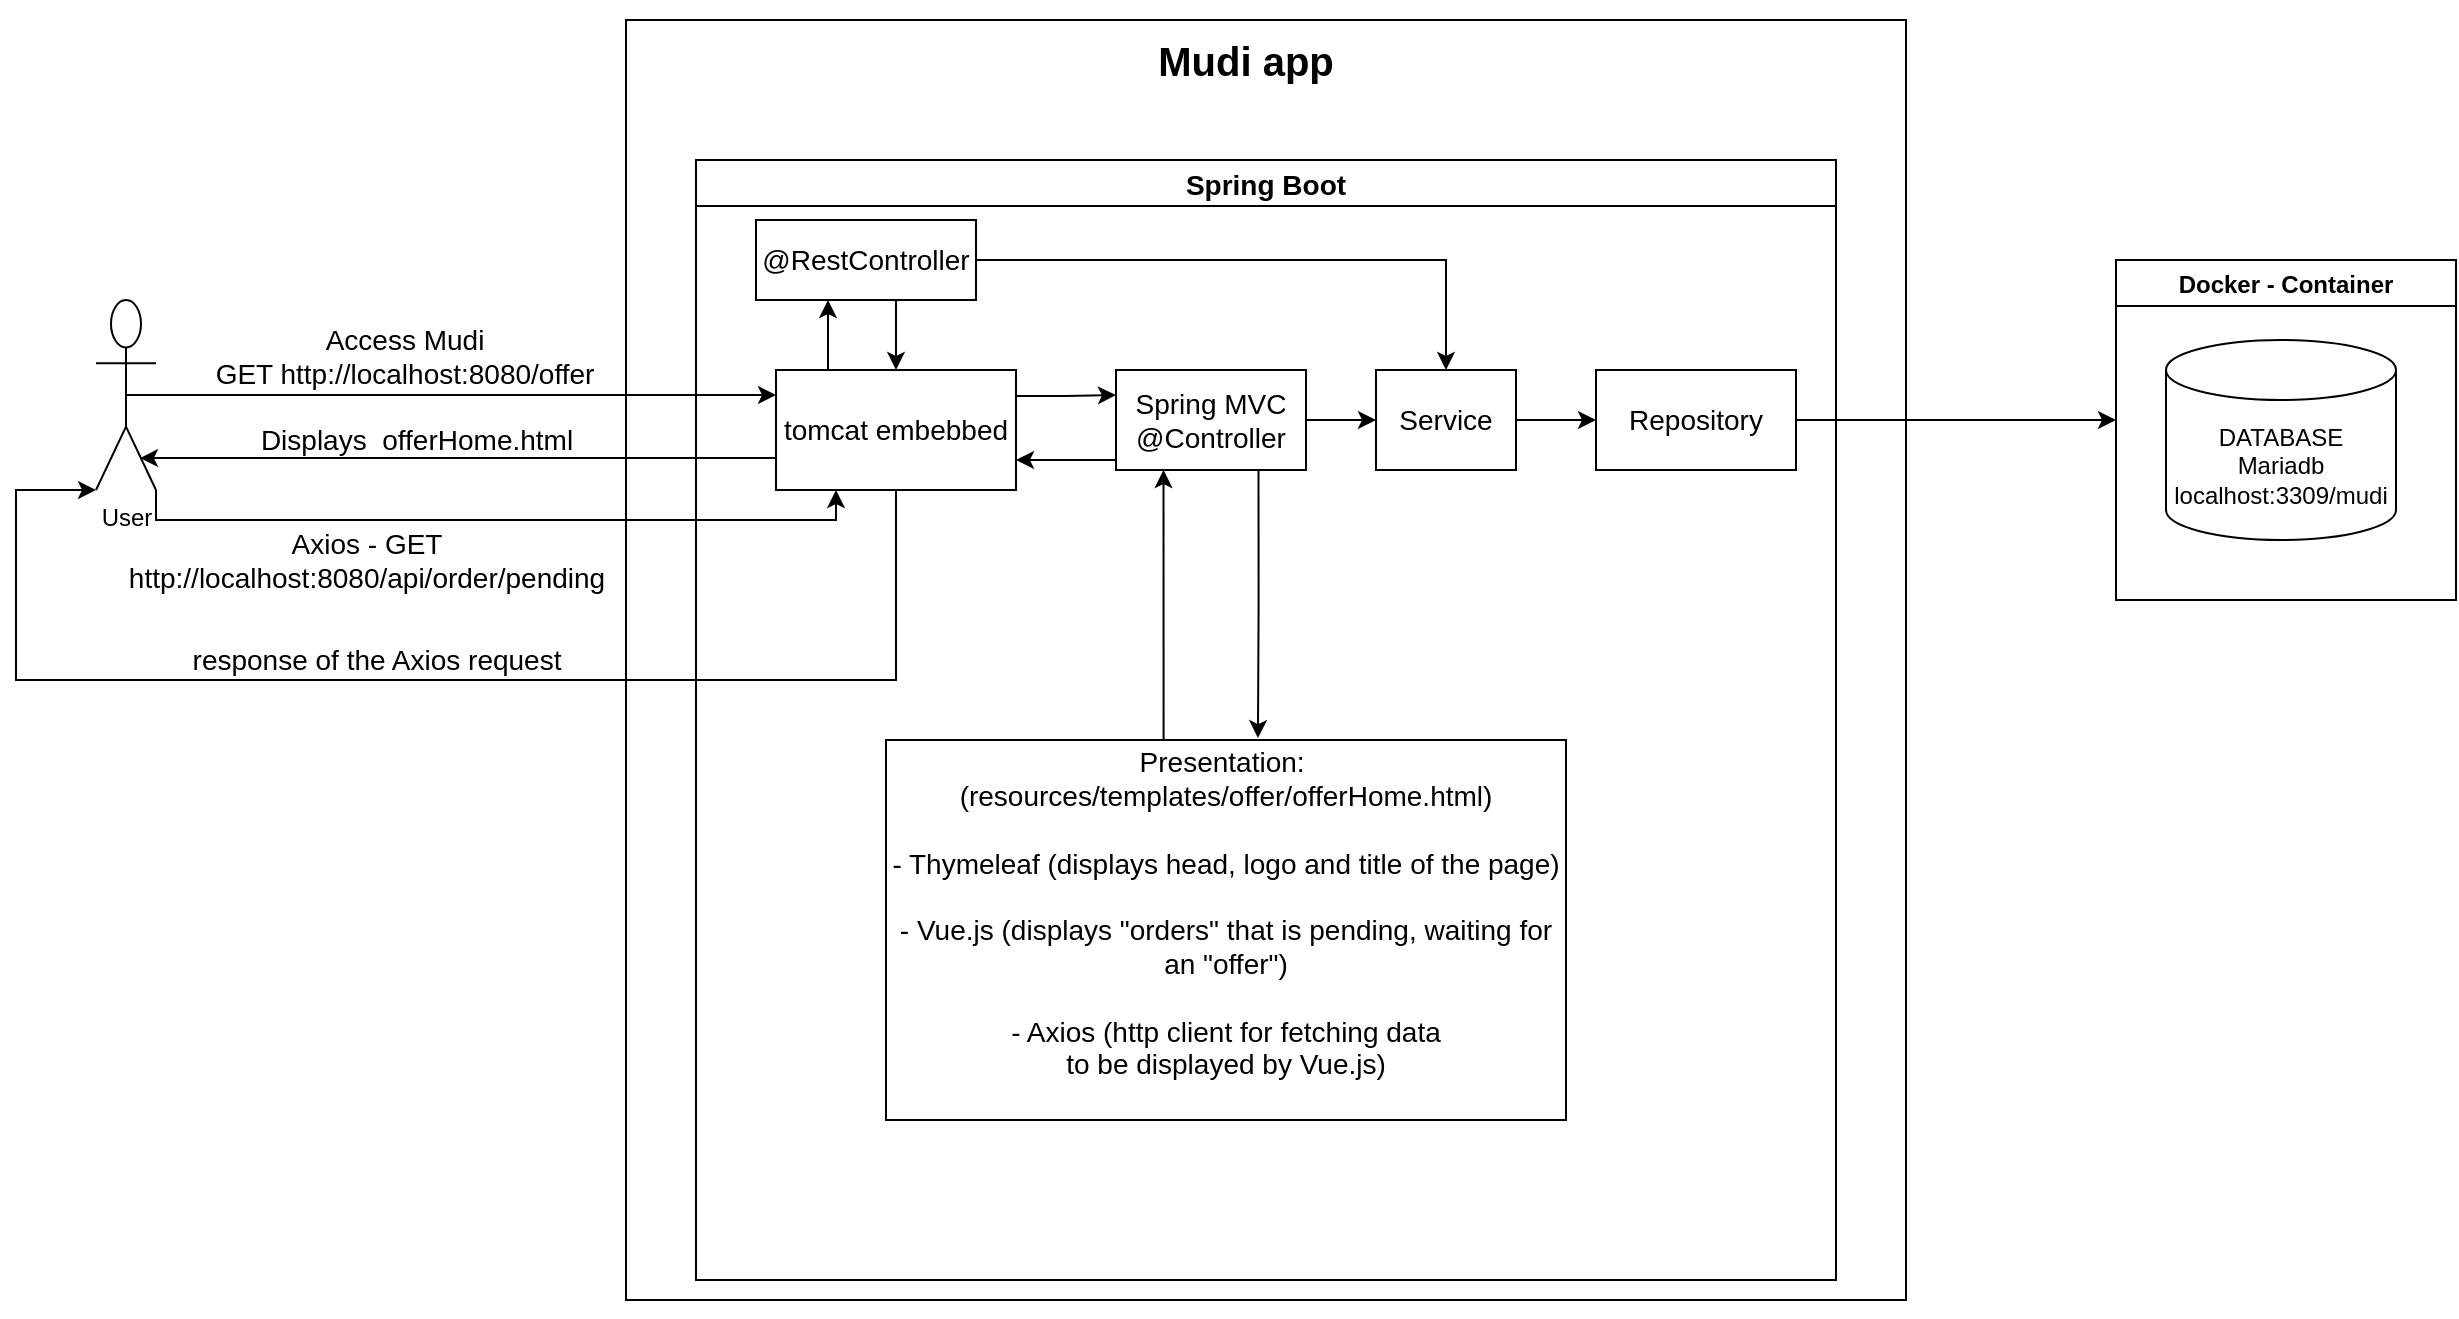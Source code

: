 <mxfile version="15.7.0" type="device"><diagram id="0HHaxZ_ySV9KGSNPSFyi" name="Page-1"><mxGraphModel dx="2408" dy="623" grid="1" gridSize="10" guides="1" tooltips="1" connect="1" arrows="1" fold="1" page="1" pageScale="1" pageWidth="850" pageHeight="1100" math="0" shadow="0"><root><mxCell id="0"/><mxCell id="1" parent="0"/><mxCell id="8iGZGbBzKU7z5wamV0HV-23" value="" style="whiteSpace=wrap;html=1;aspect=fixed;fillColor=none;" parent="1" vertex="1"><mxGeometry x="115" y="10" width="640" height="640" as="geometry"/></mxCell><mxCell id="8iGZGbBzKU7z5wamV0HV-25" value="Spring Boot" style="swimlane;rounded=0;shadow=0;glass=0;fontSize=14;align=center;" parent="1" vertex="1"><mxGeometry x="150" y="80" width="570" height="560" as="geometry"/></mxCell><mxCell id="529rO_FjSYQACa9wTC3a-3" style="edgeStyle=orthogonalEdgeStyle;rounded=0;orthogonalLoop=1;jettySize=auto;html=1;exitX=1;exitY=0.5;exitDx=0;exitDy=0;entryX=0;entryY=0.5;entryDx=0;entryDy=0;" edge="1" parent="8iGZGbBzKU7z5wamV0HV-25" source="8iGZGbBzKU7z5wamV0HV-27" target="529rO_FjSYQACa9wTC3a-2"><mxGeometry relative="1" as="geometry"/></mxCell><mxCell id="529rO_FjSYQACa9wTC3a-10" style="edgeStyle=orthogonalEdgeStyle;rounded=0;orthogonalLoop=1;jettySize=auto;html=1;exitX=0.75;exitY=1;exitDx=0;exitDy=0;entryX=0.547;entryY=-0.005;entryDx=0;entryDy=0;entryPerimeter=0;" edge="1" parent="8iGZGbBzKU7z5wamV0HV-25" source="8iGZGbBzKU7z5wamV0HV-27" target="8iGZGbBzKU7z5wamV0HV-29"><mxGeometry relative="1" as="geometry"/></mxCell><mxCell id="8iGZGbBzKU7z5wamV0HV-27" value="Spring MVC @Controller" style="rounded=0;whiteSpace=wrap;html=1;shadow=0;glass=0;fontSize=14;fillColor=none;align=center;" parent="8iGZGbBzKU7z5wamV0HV-25" vertex="1"><mxGeometry x="210" y="105" width="95" height="50" as="geometry"/></mxCell><mxCell id="529rO_FjSYQACa9wTC3a-13" style="edgeStyle=orthogonalEdgeStyle;rounded=0;orthogonalLoop=1;jettySize=auto;html=1;exitX=0.25;exitY=0;exitDx=0;exitDy=0;entryX=0.25;entryY=1;entryDx=0;entryDy=0;" edge="1" parent="8iGZGbBzKU7z5wamV0HV-25" source="8iGZGbBzKU7z5wamV0HV-29" target="8iGZGbBzKU7z5wamV0HV-27"><mxGeometry relative="1" as="geometry"><Array as="points"><mxPoint x="234" y="290"/></Array></mxGeometry></mxCell><mxCell id="8iGZGbBzKU7z5wamV0HV-29" value="&lt;font&gt;Presentation:&amp;nbsp;&lt;br&gt;(resources/templates/offer/offerHome.html)&lt;br&gt;&lt;br&gt;- Thymeleaf (displays head, logo and title of the page)&lt;br&gt;&lt;br&gt;- Vue.js (displays &quot;orders&quot; that is pending, waiting for an &quot;offer&quot;)&lt;br&gt;&lt;br&gt;&lt;div style=&quot;font-size: 14px&quot;&gt;&lt;span&gt;- Axios (http client for fetching data&lt;/span&gt;&lt;/div&gt;&lt;div style=&quot;font-size: 14px&quot;&gt;&lt;span&gt;to be displayed by Vue.js)&lt;/span&gt;&lt;/div&gt;&lt;div&gt;&lt;br&gt;&lt;/div&gt;&lt;/font&gt;" style="rounded=0;whiteSpace=wrap;html=1;shadow=0;glass=0;fontSize=14;fillColor=none;align=center;" parent="8iGZGbBzKU7z5wamV0HV-25" vertex="1"><mxGeometry x="95" y="290" width="340" height="190" as="geometry"/></mxCell><mxCell id="529rO_FjSYQACa9wTC3a-5" style="edgeStyle=orthogonalEdgeStyle;rounded=0;orthogonalLoop=1;jettySize=auto;html=1;exitX=1;exitY=0.5;exitDx=0;exitDy=0;entryX=0.5;entryY=0;entryDx=0;entryDy=0;" edge="1" parent="8iGZGbBzKU7z5wamV0HV-25" source="8iGZGbBzKU7z5wamV0HV-46" target="529rO_FjSYQACa9wTC3a-2"><mxGeometry relative="1" as="geometry"/></mxCell><mxCell id="8iGZGbBzKU7z5wamV0HV-46" value="@RestController" style="rounded=0;whiteSpace=wrap;html=1;shadow=0;glass=0;fontSize=14;fillColor=none;align=center;" parent="8iGZGbBzKU7z5wamV0HV-25" vertex="1"><mxGeometry x="30" y="30" width="110" height="40" as="geometry"/></mxCell><mxCell id="529rO_FjSYQACa9wTC3a-4" style="edgeStyle=orthogonalEdgeStyle;rounded=0;orthogonalLoop=1;jettySize=auto;html=1;exitX=1;exitY=0.5;exitDx=0;exitDy=0;entryX=0;entryY=0.5;entryDx=0;entryDy=0;" edge="1" parent="8iGZGbBzKU7z5wamV0HV-25" source="529rO_FjSYQACa9wTC3a-2" target="8iGZGbBzKU7z5wamV0HV-34"><mxGeometry relative="1" as="geometry"/></mxCell><mxCell id="529rO_FjSYQACa9wTC3a-2" value="Service" style="rounded=0;whiteSpace=wrap;html=1;shadow=0;glass=0;fontSize=14;fillColor=none;align=center;" vertex="1" parent="8iGZGbBzKU7z5wamV0HV-25"><mxGeometry x="340" y="105" width="70" height="50" as="geometry"/></mxCell><mxCell id="8iGZGbBzKU7z5wamV0HV-34" value="Repository" style="rounded=0;whiteSpace=wrap;html=1;shadow=0;glass=0;fontSize=14;fillColor=none;align=center;" parent="8iGZGbBzKU7z5wamV0HV-25" vertex="1"><mxGeometry x="450" y="105" width="100" height="50" as="geometry"/></mxCell><mxCell id="8iGZGbBzKU7z5wamV0HV-24" value="&lt;h1&gt;&lt;font style=&quot;font-size: 20px&quot;&gt;Mudi app&lt;/font&gt;&lt;/h1&gt;" style="text;html=1;strokeColor=none;fillColor=none;spacing=5;spacingTop=-20;whiteSpace=wrap;overflow=hidden;rounded=0;align=center;perimeterSpacing=0;shadow=0;glass=0;" parent="8iGZGbBzKU7z5wamV0HV-25" vertex="1"><mxGeometry x="70" y="-70" width="410" height="40" as="geometry"/></mxCell><mxCell id="8iGZGbBzKU7z5wamV0HV-20" style="edgeStyle=orthogonalEdgeStyle;rounded=0;orthogonalLoop=1;jettySize=auto;html=1;exitX=0.5;exitY=0.5;exitDx=0;exitDy=0;exitPerimeter=0;fontSize=14;" parent="1" source="8iGZGbBzKU7z5wamV0HV-22" target="8iGZGbBzKU7z5wamV0HV-32" edge="1"><mxGeometry relative="1" as="geometry"><mxPoint x="50" y="220" as="targetPoint"/><Array as="points"><mxPoint x="80" y="198"/><mxPoint x="80" y="198"/></Array></mxGeometry></mxCell><mxCell id="8iGZGbBzKU7z5wamV0HV-21" value="Access Mudi&lt;br&gt;GET http://localhost:8080/offer" style="edgeLabel;html=1;align=center;verticalAlign=middle;resizable=0;points=[];fontSize=14;" parent="8iGZGbBzKU7z5wamV0HV-20" vertex="1" connectable="0"><mxGeometry x="-0.222" y="2" relative="1" as="geometry"><mxPoint x="12" y="-18" as="offset"/></mxGeometry></mxCell><mxCell id="8iGZGbBzKU7z5wamV0HV-56" style="edgeStyle=orthogonalEdgeStyle;rounded=0;orthogonalLoop=1;jettySize=auto;html=1;exitX=1;exitY=1;exitDx=0;exitDy=0;exitPerimeter=0;entryX=0.25;entryY=1;entryDx=0;entryDy=0;fontSize=14;" parent="1" source="8iGZGbBzKU7z5wamV0HV-22" target="8iGZGbBzKU7z5wamV0HV-32" edge="1"><mxGeometry relative="1" as="geometry"><Array as="points"><mxPoint x="-120" y="260"/><mxPoint x="220" y="260"/></Array></mxGeometry></mxCell><mxCell id="8iGZGbBzKU7z5wamV0HV-22" value="User" style="shape=umlActor;verticalLabelPosition=bottom;verticalAlign=top;html=1;outlineConnect=0;" parent="1" vertex="1"><mxGeometry x="-150" y="150" width="30" height="95" as="geometry"/></mxCell><mxCell id="8iGZGbBzKU7z5wamV0HV-31" style="edgeStyle=orthogonalEdgeStyle;rounded=0;orthogonalLoop=1;jettySize=auto;html=1;exitX=0;exitY=0.75;exitDx=0;exitDy=0;fontSize=14;entryX=0.733;entryY=0.832;entryDx=0;entryDy=0;entryPerimeter=0;" parent="1" source="8iGZGbBzKU7z5wamV0HV-32" target="8iGZGbBzKU7z5wamV0HV-22" edge="1"><mxGeometry relative="1" as="geometry"><mxPoint x="-110" y="230" as="targetPoint"/><Array as="points"><mxPoint x="190" y="229"/></Array></mxGeometry></mxCell><mxCell id="8iGZGbBzKU7z5wamV0HV-79" style="edgeStyle=orthogonalEdgeStyle;rounded=0;orthogonalLoop=1;jettySize=auto;html=1;exitX=0.5;exitY=1;exitDx=0;exitDy=0;entryX=0;entryY=1;entryDx=0;entryDy=0;entryPerimeter=0;fontSize=14;" parent="1" source="8iGZGbBzKU7z5wamV0HV-32" target="8iGZGbBzKU7z5wamV0HV-22" edge="1"><mxGeometry relative="1" as="geometry"><Array as="points"><mxPoint x="250" y="340"/><mxPoint x="-190" y="340"/><mxPoint x="-190" y="245"/></Array></mxGeometry></mxCell><mxCell id="529rO_FjSYQACa9wTC3a-6" style="edgeStyle=orthogonalEdgeStyle;rounded=0;orthogonalLoop=1;jettySize=auto;html=1;exitX=1;exitY=0.25;exitDx=0;exitDy=0;entryX=0;entryY=0.25;entryDx=0;entryDy=0;" edge="1" parent="1" source="8iGZGbBzKU7z5wamV0HV-32" target="8iGZGbBzKU7z5wamV0HV-27"><mxGeometry relative="1" as="geometry"><Array as="points"><mxPoint x="310" y="198"/><mxPoint x="335" y="198"/></Array></mxGeometry></mxCell><mxCell id="529rO_FjSYQACa9wTC3a-8" style="edgeStyle=orthogonalEdgeStyle;rounded=0;orthogonalLoop=1;jettySize=auto;html=1;exitX=0.25;exitY=0;exitDx=0;exitDy=0;" edge="1" parent="1" source="8iGZGbBzKU7z5wamV0HV-32"><mxGeometry relative="1" as="geometry"><mxPoint x="216" y="150" as="targetPoint"/></mxGeometry></mxCell><mxCell id="8iGZGbBzKU7z5wamV0HV-32" value="tomcat embebbed" style="rounded=0;whiteSpace=wrap;html=1;shadow=0;glass=0;fontSize=14;align=center;" parent="1" vertex="1"><mxGeometry x="190" y="185" width="120" height="60" as="geometry"/></mxCell><mxCell id="8iGZGbBzKU7z5wamV0HV-36" value="Docker - Container" style="swimlane;labelBackgroundColor=none;labelBorderColor=none;align=center;" parent="1" vertex="1"><mxGeometry x="860" y="130" width="170" height="170" as="geometry"/></mxCell><mxCell id="8iGZGbBzKU7z5wamV0HV-37" value="DATABASE&lt;br&gt;Mariadb&lt;br&gt;localhost:3309/mudi" style="shape=cylinder3;whiteSpace=wrap;html=1;boundedLbl=1;backgroundOutline=1;size=15;" parent="8iGZGbBzKU7z5wamV0HV-36" vertex="1"><mxGeometry x="25" y="40" width="115" height="100" as="geometry"/></mxCell><mxCell id="8iGZGbBzKU7z5wamV0HV-52" value="Displays&amp;nbsp; offerHome.html" style="text;html=1;align=center;verticalAlign=middle;resizable=0;points=[];autosize=1;strokeColor=none;fillColor=none;fontSize=14;" parent="1" vertex="1"><mxGeometry x="-75" y="210" width="170" height="20" as="geometry"/></mxCell><mxCell id="8iGZGbBzKU7z5wamV0HV-57" value="Axios - GET&lt;span style=&quot;background-color: rgb(255 , 255 , 255)&quot;&gt;&lt;br&gt;http://localhost:8080/api/order/pending&lt;/span&gt;" style="text;html=1;align=center;verticalAlign=middle;resizable=0;points=[];autosize=1;strokeColor=none;fillColor=none;fontSize=14;" parent="1" vertex="1"><mxGeometry x="-140" y="260" width="250" height="40" as="geometry"/></mxCell><mxCell id="8iGZGbBzKU7z5wamV0HV-80" value="response of the Axios request" style="text;html=1;align=center;verticalAlign=middle;resizable=0;points=[];autosize=1;strokeColor=none;fillColor=none;fontSize=14;" parent="1" vertex="1"><mxGeometry x="-110" y="320" width="200" height="20" as="geometry"/></mxCell><mxCell id="529rO_FjSYQACa9wTC3a-7" style="edgeStyle=orthogonalEdgeStyle;rounded=0;orthogonalLoop=1;jettySize=auto;html=1;entryX=1;entryY=0.75;entryDx=0;entryDy=0;" edge="1" parent="1" target="8iGZGbBzKU7z5wamV0HV-32"><mxGeometry relative="1" as="geometry"><mxPoint x="360" y="230" as="sourcePoint"/><Array as="points"><mxPoint x="360" y="230"/></Array></mxGeometry></mxCell><mxCell id="529rO_FjSYQACa9wTC3a-9" style="edgeStyle=orthogonalEdgeStyle;rounded=0;orthogonalLoop=1;jettySize=auto;html=1;exitX=0.75;exitY=1;exitDx=0;exitDy=0;entryX=0.5;entryY=0;entryDx=0;entryDy=0;" edge="1" parent="1" source="8iGZGbBzKU7z5wamV0HV-46" target="8iGZGbBzKU7z5wamV0HV-32"><mxGeometry relative="1" as="geometry"/></mxCell><mxCell id="529rO_FjSYQACa9wTC3a-14" style="edgeStyle=orthogonalEdgeStyle;rounded=0;orthogonalLoop=1;jettySize=auto;html=1;exitX=1;exitY=0.5;exitDx=0;exitDy=0;" edge="1" parent="1" source="8iGZGbBzKU7z5wamV0HV-34"><mxGeometry relative="1" as="geometry"><mxPoint x="860" y="210" as="targetPoint"/></mxGeometry></mxCell><mxCell id="8iGZGbBzKU7z5wamV0HV-40" style="edgeStyle=orthogonalEdgeStyle;rounded=0;orthogonalLoop=1;jettySize=auto;html=1;exitX=0.5;exitY=1;exitDx=0;exitDy=0;fontFamily=Helvetica;fontSize=12;fontColor=#330000;" parent="1" source="8iGZGbBzKU7z5wamV0HV-23" target="8iGZGbBzKU7z5wamV0HV-23" edge="1"><mxGeometry relative="1" as="geometry"/></mxCell></root></mxGraphModel></diagram></mxfile>